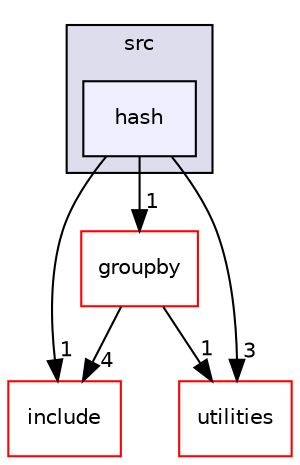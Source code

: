 digraph "hash" {
  compound=true
  node [ fontsize="10", fontname="Helvetica"];
  edge [ labelfontsize="10", labelfontname="Helvetica"];
  subgraph clusterdir_68267d1309a1af8e8297ef4c3efbcdba {
    graph [ bgcolor="#ddddee", pencolor="black", label="src" fontname="Helvetica", fontsize="10", URL="dir_68267d1309a1af8e8297ef4c3efbcdba.html"]
  dir_81ff9cf00c749aad2228acad00958fb4 [shape=box, label="hash", style="filled", fillcolor="#eeeeff", pencolor="black", URL="dir_81ff9cf00c749aad2228acad00958fb4.html"];
  }
  dir_90e6b1e2f287d433df14197820adf3de [shape=box label="groupby" fillcolor="white" style="filled" color="red" URL="dir_90e6b1e2f287d433df14197820adf3de.html"];
  dir_d44c64559bbebec7f509842c48db8b23 [shape=box label="include" fillcolor="white" style="filled" color="red" URL="dir_d44c64559bbebec7f509842c48db8b23.html"];
  dir_7b5d38f1875f1b693f62ca6a108a1129 [shape=box label="utilities" fillcolor="white" style="filled" color="red" URL="dir_7b5d38f1875f1b693f62ca6a108a1129.html"];
  dir_90e6b1e2f287d433df14197820adf3de->dir_d44c64559bbebec7f509842c48db8b23 [headlabel="4", labeldistance=1.5 headhref="dir_000001_000005.html"];
  dir_90e6b1e2f287d433df14197820adf3de->dir_7b5d38f1875f1b693f62ca6a108a1129 [headlabel="1", labeldistance=1.5 headhref="dir_000001_000009.html"];
  dir_81ff9cf00c749aad2228acad00958fb4->dir_90e6b1e2f287d433df14197820adf3de [headlabel="1", labeldistance=1.5 headhref="dir_000019_000001.html"];
  dir_81ff9cf00c749aad2228acad00958fb4->dir_d44c64559bbebec7f509842c48db8b23 [headlabel="1", labeldistance=1.5 headhref="dir_000019_000005.html"];
  dir_81ff9cf00c749aad2228acad00958fb4->dir_7b5d38f1875f1b693f62ca6a108a1129 [headlabel="3", labeldistance=1.5 headhref="dir_000019_000009.html"];
}
